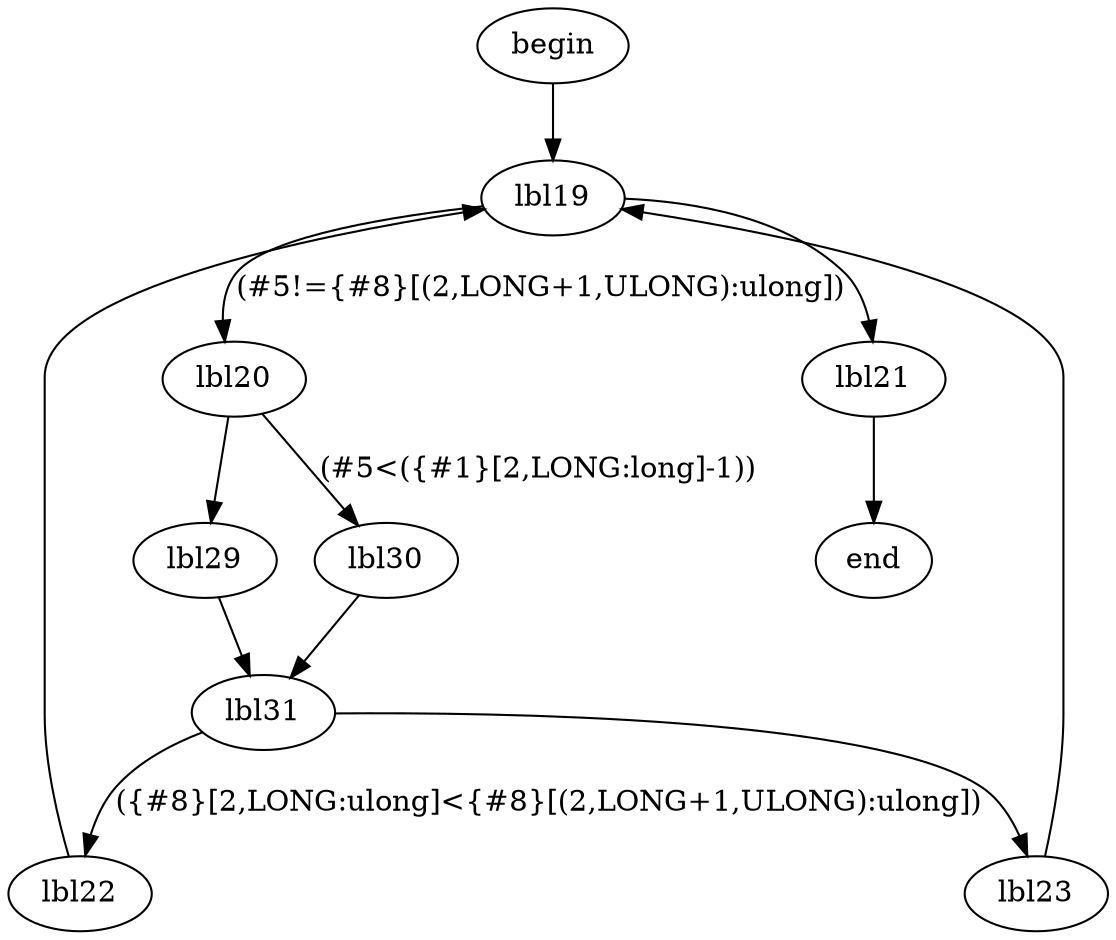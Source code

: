 
digraph _Y4test6arrays6string5printPFAsZv {
	begin -> lbl19
	lbl19 -> lbl20 [label="(#5!={#8}[(2,LONG+1,ULONG):ulong])"];
	lbl19 -> lbl21
	lbl20 -> lbl30 [label="(#5<({#1}[2,LONG:long]-1))"];
	lbl20 -> lbl29
	lbl29 -> lbl31
	lbl30 -> lbl31
	lbl31 -> lbl22 [label="({#8}[2,LONG:ulong]<{#8}[(2,LONG+1,ULONG):ulong])"];
	lbl31 -> lbl23
	lbl22 -> lbl19
	lbl23 -> lbl19
lbl21 -> end
}
